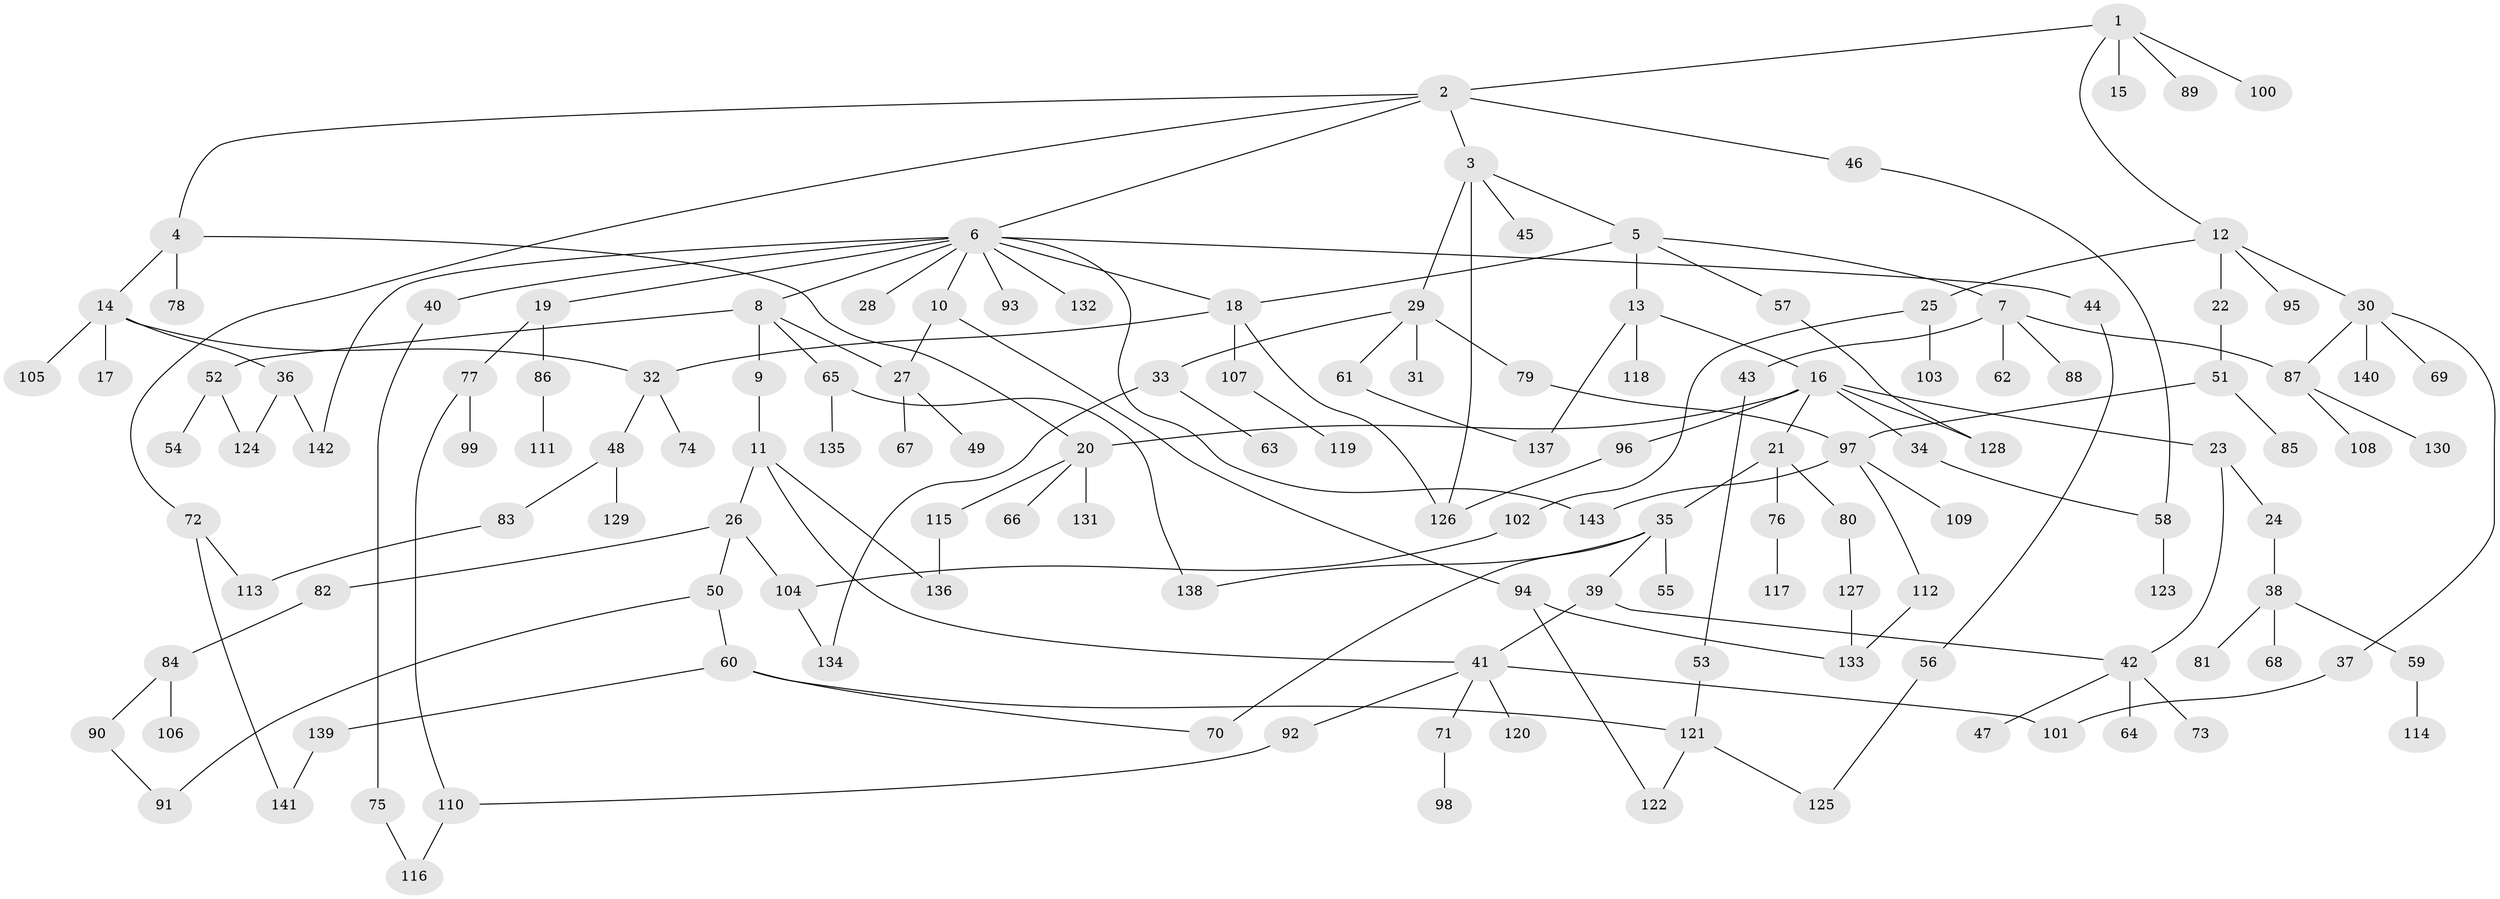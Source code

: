 // Generated by graph-tools (version 1.1) at 2025/49/03/09/25 03:49:25]
// undirected, 143 vertices, 174 edges
graph export_dot {
graph [start="1"]
  node [color=gray90,style=filled];
  1;
  2;
  3;
  4;
  5;
  6;
  7;
  8;
  9;
  10;
  11;
  12;
  13;
  14;
  15;
  16;
  17;
  18;
  19;
  20;
  21;
  22;
  23;
  24;
  25;
  26;
  27;
  28;
  29;
  30;
  31;
  32;
  33;
  34;
  35;
  36;
  37;
  38;
  39;
  40;
  41;
  42;
  43;
  44;
  45;
  46;
  47;
  48;
  49;
  50;
  51;
  52;
  53;
  54;
  55;
  56;
  57;
  58;
  59;
  60;
  61;
  62;
  63;
  64;
  65;
  66;
  67;
  68;
  69;
  70;
  71;
  72;
  73;
  74;
  75;
  76;
  77;
  78;
  79;
  80;
  81;
  82;
  83;
  84;
  85;
  86;
  87;
  88;
  89;
  90;
  91;
  92;
  93;
  94;
  95;
  96;
  97;
  98;
  99;
  100;
  101;
  102;
  103;
  104;
  105;
  106;
  107;
  108;
  109;
  110;
  111;
  112;
  113;
  114;
  115;
  116;
  117;
  118;
  119;
  120;
  121;
  122;
  123;
  124;
  125;
  126;
  127;
  128;
  129;
  130;
  131;
  132;
  133;
  134;
  135;
  136;
  137;
  138;
  139;
  140;
  141;
  142;
  143;
  1 -- 2;
  1 -- 12;
  1 -- 15;
  1 -- 89;
  1 -- 100;
  2 -- 3;
  2 -- 4;
  2 -- 6;
  2 -- 46;
  2 -- 72;
  3 -- 5;
  3 -- 29;
  3 -- 45;
  3 -- 126;
  4 -- 14;
  4 -- 20;
  4 -- 78;
  5 -- 7;
  5 -- 13;
  5 -- 18;
  5 -- 57;
  6 -- 8;
  6 -- 10;
  6 -- 19;
  6 -- 28;
  6 -- 40;
  6 -- 44;
  6 -- 93;
  6 -- 132;
  6 -- 142;
  6 -- 18;
  6 -- 143;
  7 -- 43;
  7 -- 62;
  7 -- 87;
  7 -- 88;
  8 -- 9;
  8 -- 52;
  8 -- 65;
  8 -- 27;
  9 -- 11;
  10 -- 27;
  10 -- 94;
  11 -- 26;
  11 -- 41;
  11 -- 136;
  12 -- 22;
  12 -- 25;
  12 -- 30;
  12 -- 95;
  13 -- 16;
  13 -- 118;
  13 -- 137;
  14 -- 17;
  14 -- 36;
  14 -- 105;
  14 -- 32;
  16 -- 21;
  16 -- 23;
  16 -- 34;
  16 -- 96;
  16 -- 128;
  16 -- 20;
  18 -- 32;
  18 -- 107;
  18 -- 126;
  19 -- 77;
  19 -- 86;
  20 -- 66;
  20 -- 115;
  20 -- 131;
  21 -- 35;
  21 -- 76;
  21 -- 80;
  22 -- 51;
  23 -- 24;
  23 -- 42;
  24 -- 38;
  25 -- 102;
  25 -- 103;
  26 -- 50;
  26 -- 82;
  26 -- 104;
  27 -- 49;
  27 -- 67;
  29 -- 31;
  29 -- 33;
  29 -- 61;
  29 -- 79;
  30 -- 37;
  30 -- 69;
  30 -- 140;
  30 -- 87;
  32 -- 48;
  32 -- 74;
  33 -- 63;
  33 -- 134;
  34 -- 58;
  35 -- 39;
  35 -- 55;
  35 -- 138;
  35 -- 70;
  36 -- 124;
  36 -- 142;
  37 -- 101;
  38 -- 59;
  38 -- 68;
  38 -- 81;
  39 -- 42;
  39 -- 41;
  40 -- 75;
  41 -- 71;
  41 -- 92;
  41 -- 120;
  41 -- 101;
  42 -- 47;
  42 -- 64;
  42 -- 73;
  43 -- 53;
  44 -- 56;
  46 -- 58;
  48 -- 83;
  48 -- 129;
  50 -- 60;
  50 -- 91;
  51 -- 85;
  51 -- 97;
  52 -- 54;
  52 -- 124;
  53 -- 121;
  56 -- 125;
  57 -- 128;
  58 -- 123;
  59 -- 114;
  60 -- 70;
  60 -- 139;
  60 -- 121;
  61 -- 137;
  65 -- 135;
  65 -- 138;
  71 -- 98;
  72 -- 113;
  72 -- 141;
  75 -- 116;
  76 -- 117;
  77 -- 99;
  77 -- 110;
  79 -- 97;
  80 -- 127;
  82 -- 84;
  83 -- 113;
  84 -- 90;
  84 -- 106;
  86 -- 111;
  87 -- 108;
  87 -- 130;
  90 -- 91;
  92 -- 110;
  94 -- 122;
  94 -- 133;
  96 -- 126;
  97 -- 109;
  97 -- 112;
  97 -- 143;
  102 -- 104;
  104 -- 134;
  107 -- 119;
  110 -- 116;
  112 -- 133;
  115 -- 136;
  121 -- 122;
  121 -- 125;
  127 -- 133;
  139 -- 141;
}
